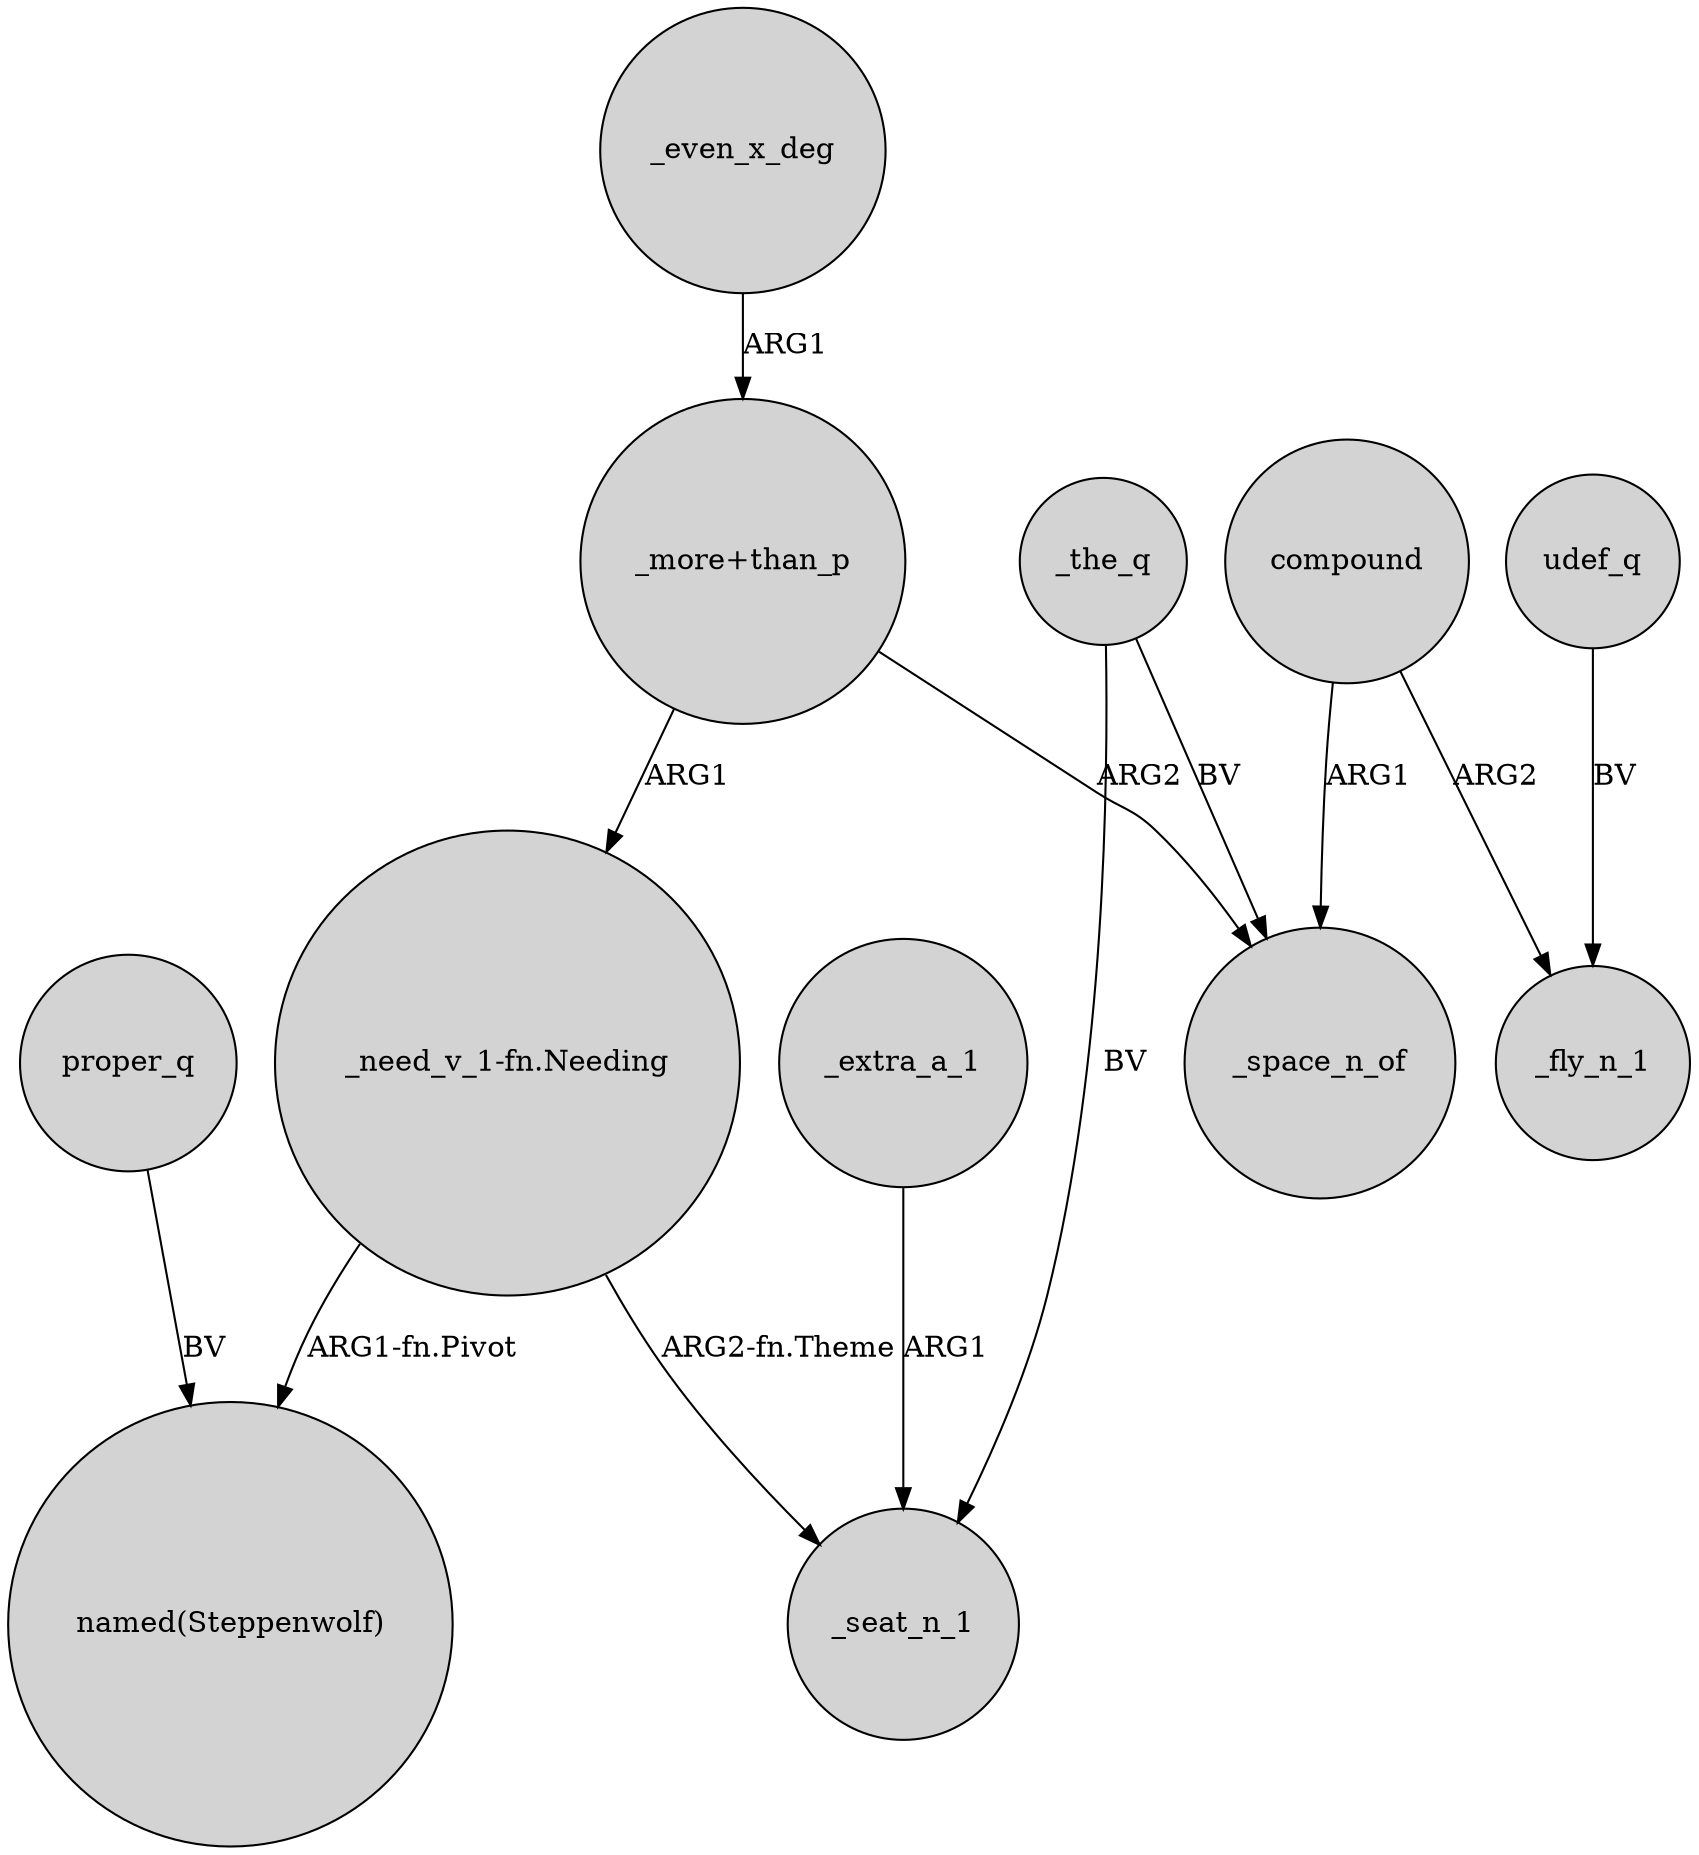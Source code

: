 digraph {
	node [shape=circle style=filled]
	proper_q -> "named(Steppenwolf)" [label=BV]
	"_more+than_p" -> "_need_v_1-fn.Needing" [label=ARG1]
	"_need_v_1-fn.Needing" -> _seat_n_1 [label="ARG2-fn.Theme"]
	_the_q -> _seat_n_1 [label=BV]
	_extra_a_1 -> _seat_n_1 [label=ARG1]
	"_more+than_p" -> _space_n_of [label=ARG2]
	compound -> _space_n_of [label=ARG1]
	"_need_v_1-fn.Needing" -> "named(Steppenwolf)" [label="ARG1-fn.Pivot"]
	compound -> _fly_n_1 [label=ARG2]
	udef_q -> _fly_n_1 [label=BV]
	_even_x_deg -> "_more+than_p" [label=ARG1]
	_the_q -> _space_n_of [label=BV]
}
